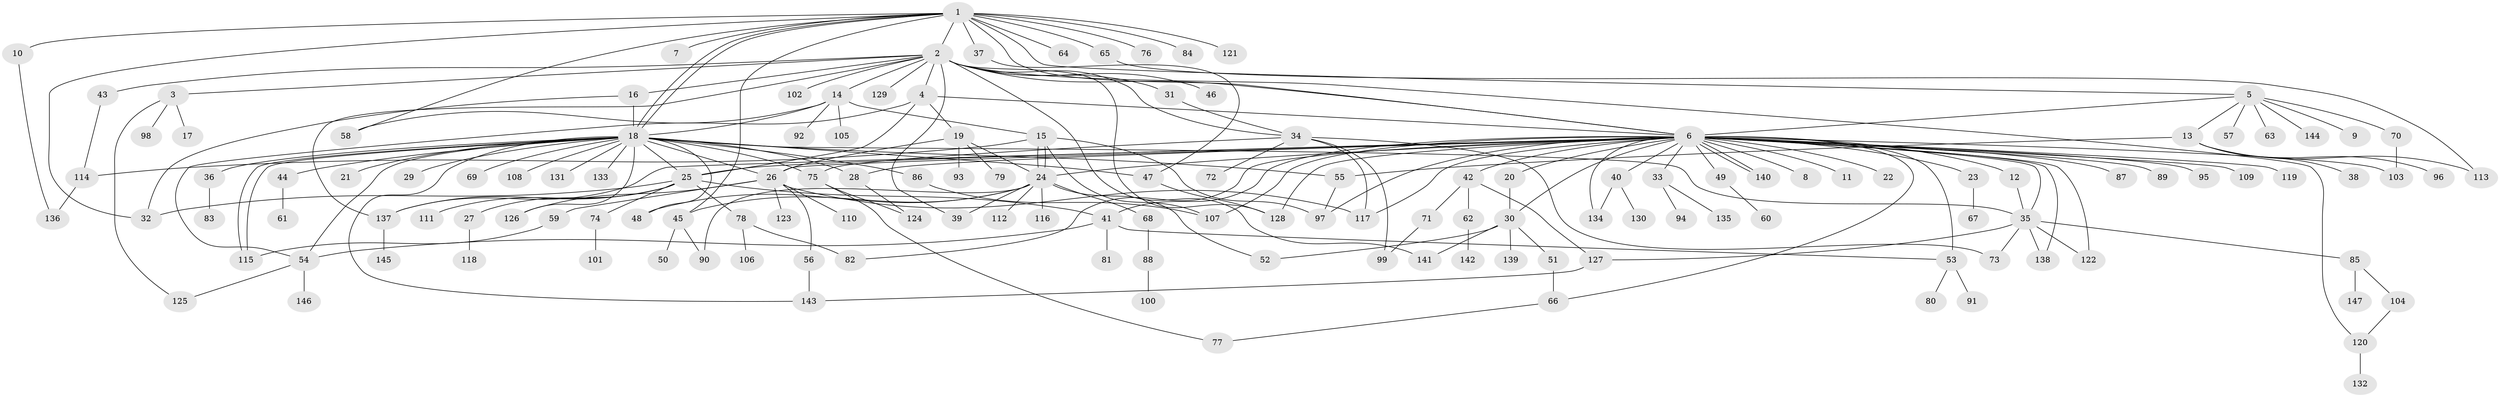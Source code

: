 // Generated by graph-tools (version 1.1) at 2025/11/02/27/25 16:11:10]
// undirected, 147 vertices, 212 edges
graph export_dot {
graph [start="1"]
  node [color=gray90,style=filled];
  1;
  2;
  3;
  4;
  5;
  6;
  7;
  8;
  9;
  10;
  11;
  12;
  13;
  14;
  15;
  16;
  17;
  18;
  19;
  20;
  21;
  22;
  23;
  24;
  25;
  26;
  27;
  28;
  29;
  30;
  31;
  32;
  33;
  34;
  35;
  36;
  37;
  38;
  39;
  40;
  41;
  42;
  43;
  44;
  45;
  46;
  47;
  48;
  49;
  50;
  51;
  52;
  53;
  54;
  55;
  56;
  57;
  58;
  59;
  60;
  61;
  62;
  63;
  64;
  65;
  66;
  67;
  68;
  69;
  70;
  71;
  72;
  73;
  74;
  75;
  76;
  77;
  78;
  79;
  80;
  81;
  82;
  83;
  84;
  85;
  86;
  87;
  88;
  89;
  90;
  91;
  92;
  93;
  94;
  95;
  96;
  97;
  98;
  99;
  100;
  101;
  102;
  103;
  104;
  105;
  106;
  107;
  108;
  109;
  110;
  111;
  112;
  113;
  114;
  115;
  116;
  117;
  118;
  119;
  120;
  121;
  122;
  123;
  124;
  125;
  126;
  127;
  128;
  129;
  130;
  131;
  132;
  133;
  134;
  135;
  136;
  137;
  138;
  139;
  140;
  141;
  142;
  143;
  144;
  145;
  146;
  147;
  1 -- 2;
  1 -- 5;
  1 -- 6;
  1 -- 7;
  1 -- 10;
  1 -- 18;
  1 -- 18;
  1 -- 32;
  1 -- 37;
  1 -- 45;
  1 -- 58;
  1 -- 64;
  1 -- 65;
  1 -- 76;
  1 -- 84;
  1 -- 121;
  2 -- 3;
  2 -- 4;
  2 -- 6;
  2 -- 14;
  2 -- 16;
  2 -- 31;
  2 -- 34;
  2 -- 39;
  2 -- 43;
  2 -- 46;
  2 -- 102;
  2 -- 120;
  2 -- 128;
  2 -- 129;
  2 -- 137;
  2 -- 141;
  3 -- 17;
  3 -- 98;
  3 -- 125;
  4 -- 6;
  4 -- 19;
  4 -- 25;
  4 -- 54;
  5 -- 6;
  5 -- 9;
  5 -- 13;
  5 -- 57;
  5 -- 63;
  5 -- 70;
  5 -- 144;
  6 -- 8;
  6 -- 11;
  6 -- 12;
  6 -- 20;
  6 -- 22;
  6 -- 23;
  6 -- 24;
  6 -- 25;
  6 -- 26;
  6 -- 28;
  6 -- 30;
  6 -- 33;
  6 -- 35;
  6 -- 40;
  6 -- 41;
  6 -- 42;
  6 -- 49;
  6 -- 53;
  6 -- 66;
  6 -- 82;
  6 -- 87;
  6 -- 89;
  6 -- 95;
  6 -- 97;
  6 -- 103;
  6 -- 107;
  6 -- 109;
  6 -- 117;
  6 -- 119;
  6 -- 122;
  6 -- 128;
  6 -- 134;
  6 -- 137;
  6 -- 138;
  6 -- 140;
  6 -- 140;
  10 -- 136;
  12 -- 35;
  13 -- 38;
  13 -- 55;
  13 -- 96;
  13 -- 113;
  14 -- 15;
  14 -- 18;
  14 -- 58;
  14 -- 92;
  14 -- 105;
  15 -- 24;
  15 -- 24;
  15 -- 97;
  15 -- 107;
  15 -- 114;
  16 -- 18;
  16 -- 32;
  18 -- 21;
  18 -- 25;
  18 -- 26;
  18 -- 28;
  18 -- 29;
  18 -- 35;
  18 -- 36;
  18 -- 44;
  18 -- 47;
  18 -- 48;
  18 -- 54;
  18 -- 55;
  18 -- 69;
  18 -- 75;
  18 -- 86;
  18 -- 108;
  18 -- 115;
  18 -- 115;
  18 -- 126;
  18 -- 131;
  18 -- 133;
  18 -- 143;
  19 -- 24;
  19 -- 26;
  19 -- 79;
  19 -- 93;
  20 -- 30;
  23 -- 67;
  24 -- 39;
  24 -- 45;
  24 -- 48;
  24 -- 52;
  24 -- 68;
  24 -- 90;
  24 -- 112;
  24 -- 116;
  25 -- 27;
  25 -- 32;
  25 -- 41;
  25 -- 74;
  25 -- 78;
  25 -- 111;
  25 -- 137;
  26 -- 56;
  26 -- 59;
  26 -- 110;
  26 -- 117;
  26 -- 123;
  26 -- 126;
  27 -- 118;
  28 -- 124;
  30 -- 51;
  30 -- 52;
  30 -- 139;
  30 -- 141;
  31 -- 34;
  33 -- 94;
  33 -- 135;
  34 -- 72;
  34 -- 73;
  34 -- 75;
  34 -- 99;
  34 -- 117;
  35 -- 73;
  35 -- 85;
  35 -- 122;
  35 -- 127;
  35 -- 138;
  36 -- 83;
  37 -- 47;
  40 -- 130;
  40 -- 134;
  41 -- 53;
  41 -- 54;
  41 -- 81;
  42 -- 62;
  42 -- 71;
  42 -- 127;
  43 -- 114;
  44 -- 61;
  45 -- 50;
  45 -- 90;
  47 -- 128;
  49 -- 60;
  51 -- 66;
  53 -- 80;
  53 -- 91;
  54 -- 125;
  54 -- 146;
  55 -- 97;
  56 -- 143;
  59 -- 115;
  62 -- 142;
  65 -- 113;
  66 -- 77;
  68 -- 88;
  70 -- 103;
  71 -- 99;
  74 -- 101;
  75 -- 77;
  75 -- 124;
  78 -- 82;
  78 -- 106;
  85 -- 104;
  85 -- 147;
  86 -- 107;
  88 -- 100;
  104 -- 120;
  114 -- 136;
  120 -- 132;
  127 -- 143;
  137 -- 145;
}
